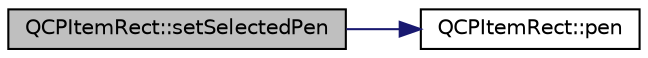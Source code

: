 digraph "QCPItemRect::setSelectedPen"
{
 // LATEX_PDF_SIZE
  edge [fontname="Helvetica",fontsize="10",labelfontname="Helvetica",labelfontsize="10"];
  node [fontname="Helvetica",fontsize="10",shape=record];
  rankdir="LR";
  Node1 [label="QCPItemRect::setSelectedPen",height=0.2,width=0.4,color="black", fillcolor="grey75", style="filled", fontcolor="black",tooltip=" "];
  Node1 -> Node2 [color="midnightblue",fontsize="10",style="solid",fontname="Helvetica"];
  Node2 [label="QCPItemRect::pen",height=0.2,width=0.4,color="black", fillcolor="white", style="filled",URL="$classQCPItemRect.html#a3ee2f580a3950dc11247f405ce8b6ecf",tooltip=" "];
}
